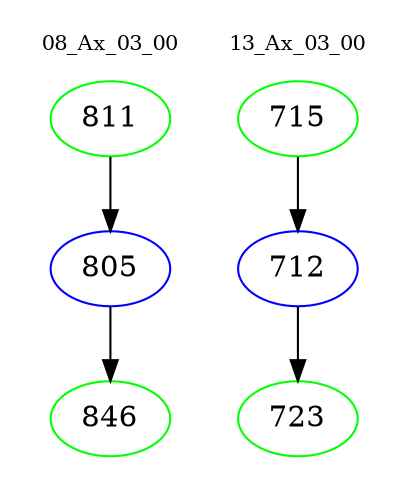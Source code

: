 digraph{
subgraph cluster_0 {
color = white
label = "08_Ax_03_00";
fontsize=10;
T0_811 [label="811", color="green"]
T0_811 -> T0_805 [color="black"]
T0_805 [label="805", color="blue"]
T0_805 -> T0_846 [color="black"]
T0_846 [label="846", color="green"]
}
subgraph cluster_1 {
color = white
label = "13_Ax_03_00";
fontsize=10;
T1_715 [label="715", color="green"]
T1_715 -> T1_712 [color="black"]
T1_712 [label="712", color="blue"]
T1_712 -> T1_723 [color="black"]
T1_723 [label="723", color="green"]
}
}
